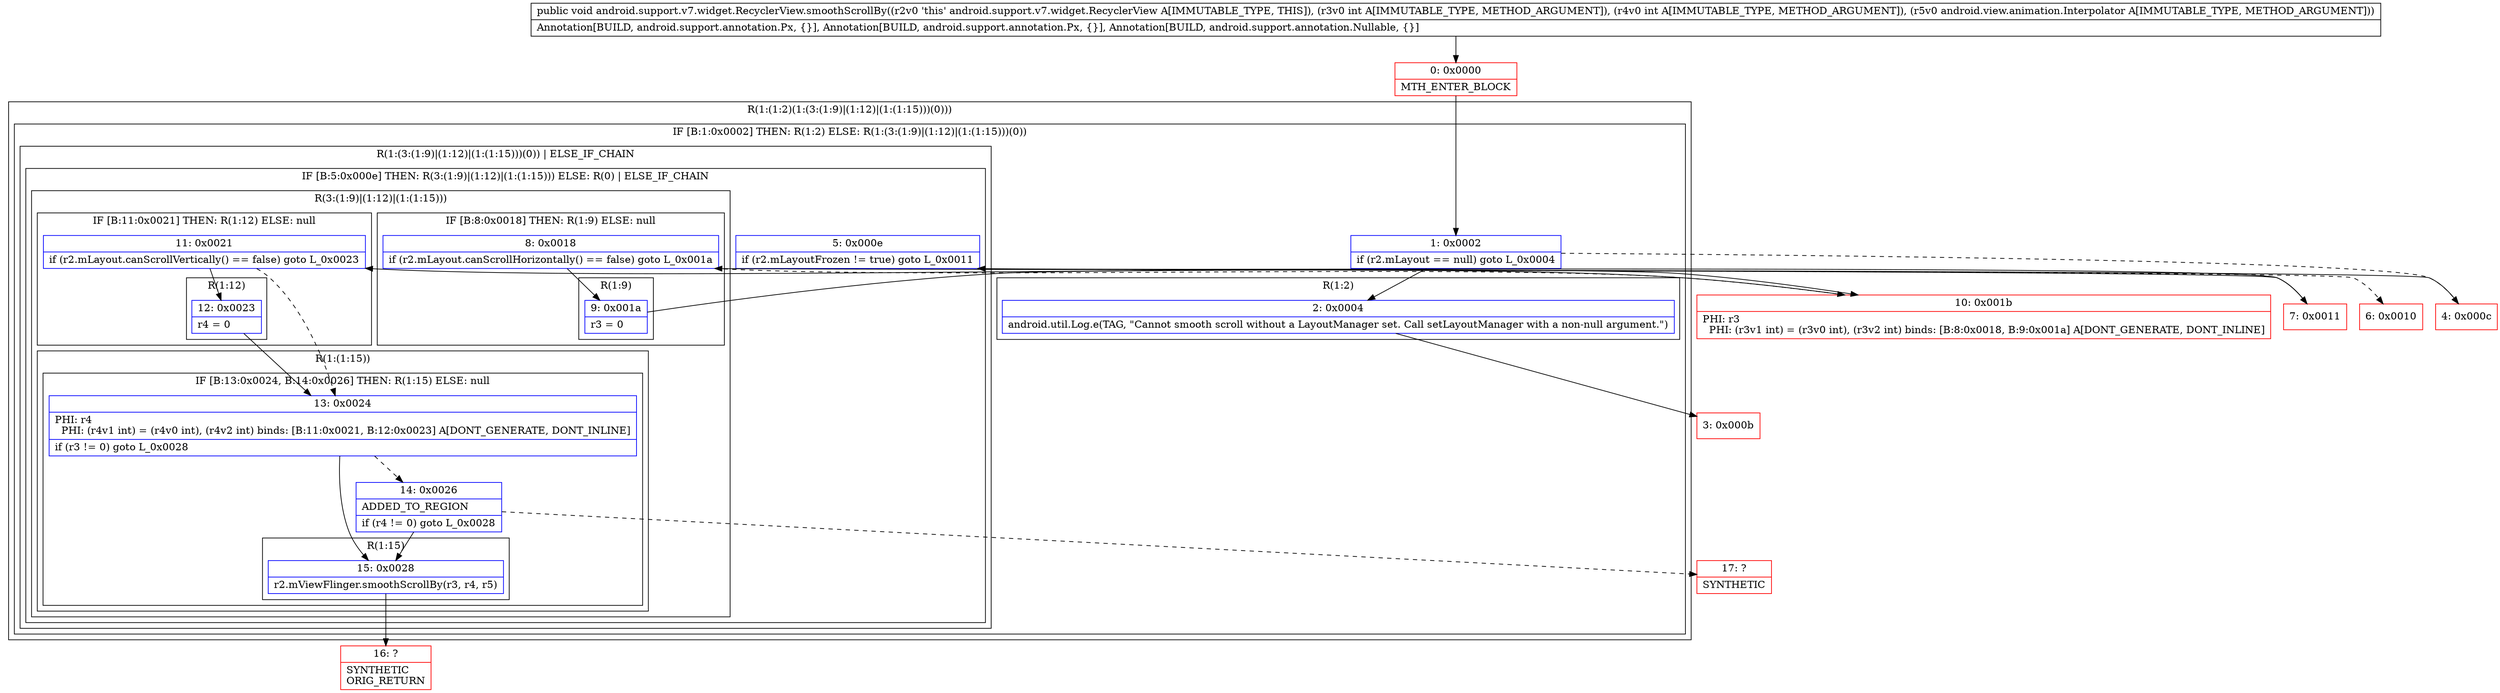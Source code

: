 digraph "CFG forandroid.support.v7.widget.RecyclerView.smoothScrollBy(IILandroid\/view\/animation\/Interpolator;)V" {
subgraph cluster_Region_212763527 {
label = "R(1:(1:2)(1:(3:(1:9)|(1:12)|(1:(1:15)))(0)))";
node [shape=record,color=blue];
subgraph cluster_IfRegion_2027838622 {
label = "IF [B:1:0x0002] THEN: R(1:2) ELSE: R(1:(3:(1:9)|(1:12)|(1:(1:15)))(0))";
node [shape=record,color=blue];
Node_1 [shape=record,label="{1\:\ 0x0002|if (r2.mLayout == null) goto L_0x0004\l}"];
subgraph cluster_Region_1678487562 {
label = "R(1:2)";
node [shape=record,color=blue];
Node_2 [shape=record,label="{2\:\ 0x0004|android.util.Log.e(TAG, \"Cannot smooth scroll without a LayoutManager set. Call setLayoutManager with a non\-null argument.\")\l}"];
}
subgraph cluster_Region_170012401 {
label = "R(1:(3:(1:9)|(1:12)|(1:(1:15)))(0)) | ELSE_IF_CHAIN\l";
node [shape=record,color=blue];
subgraph cluster_IfRegion_1919428233 {
label = "IF [B:5:0x000e] THEN: R(3:(1:9)|(1:12)|(1:(1:15))) ELSE: R(0) | ELSE_IF_CHAIN\l";
node [shape=record,color=blue];
Node_5 [shape=record,label="{5\:\ 0x000e|if (r2.mLayoutFrozen != true) goto L_0x0011\l}"];
subgraph cluster_Region_2019077878 {
label = "R(3:(1:9)|(1:12)|(1:(1:15)))";
node [shape=record,color=blue];
subgraph cluster_IfRegion_1097521687 {
label = "IF [B:8:0x0018] THEN: R(1:9) ELSE: null";
node [shape=record,color=blue];
Node_8 [shape=record,label="{8\:\ 0x0018|if (r2.mLayout.canScrollHorizontally() == false) goto L_0x001a\l}"];
subgraph cluster_Region_1512317293 {
label = "R(1:9)";
node [shape=record,color=blue];
Node_9 [shape=record,label="{9\:\ 0x001a|r3 = 0\l}"];
}
}
subgraph cluster_IfRegion_1774917838 {
label = "IF [B:11:0x0021] THEN: R(1:12) ELSE: null";
node [shape=record,color=blue];
Node_11 [shape=record,label="{11\:\ 0x0021|if (r2.mLayout.canScrollVertically() == false) goto L_0x0023\l}"];
subgraph cluster_Region_1423520799 {
label = "R(1:12)";
node [shape=record,color=blue];
Node_12 [shape=record,label="{12\:\ 0x0023|r4 = 0\l}"];
}
}
subgraph cluster_Region_1131738865 {
label = "R(1:(1:15))";
node [shape=record,color=blue];
subgraph cluster_IfRegion_941656251 {
label = "IF [B:13:0x0024, B:14:0x0026] THEN: R(1:15) ELSE: null";
node [shape=record,color=blue];
Node_13 [shape=record,label="{13\:\ 0x0024|PHI: r4 \l  PHI: (r4v1 int) = (r4v0 int), (r4v2 int) binds: [B:11:0x0021, B:12:0x0023] A[DONT_GENERATE, DONT_INLINE]\l|if (r3 != 0) goto L_0x0028\l}"];
Node_14 [shape=record,label="{14\:\ 0x0026|ADDED_TO_REGION\l|if (r4 != 0) goto L_0x0028\l}"];
subgraph cluster_Region_161282585 {
label = "R(1:15)";
node [shape=record,color=blue];
Node_15 [shape=record,label="{15\:\ 0x0028|r2.mViewFlinger.smoothScrollBy(r3, r4, r5)\l}"];
}
}
}
}
subgraph cluster_Region_351817465 {
label = "R(0)";
node [shape=record,color=blue];
}
}
}
}
}
Node_0 [shape=record,color=red,label="{0\:\ 0x0000|MTH_ENTER_BLOCK\l}"];
Node_3 [shape=record,color=red,label="{3\:\ 0x000b}"];
Node_4 [shape=record,color=red,label="{4\:\ 0x000c}"];
Node_6 [shape=record,color=red,label="{6\:\ 0x0010}"];
Node_7 [shape=record,color=red,label="{7\:\ 0x0011}"];
Node_10 [shape=record,color=red,label="{10\:\ 0x001b|PHI: r3 \l  PHI: (r3v1 int) = (r3v0 int), (r3v2 int) binds: [B:8:0x0018, B:9:0x001a] A[DONT_GENERATE, DONT_INLINE]\l}"];
Node_16 [shape=record,color=red,label="{16\:\ ?|SYNTHETIC\lORIG_RETURN\l}"];
Node_17 [shape=record,color=red,label="{17\:\ ?|SYNTHETIC\l}"];
MethodNode[shape=record,label="{public void android.support.v7.widget.RecyclerView.smoothScrollBy((r2v0 'this' android.support.v7.widget.RecyclerView A[IMMUTABLE_TYPE, THIS]), (r3v0 int A[IMMUTABLE_TYPE, METHOD_ARGUMENT]), (r4v0 int A[IMMUTABLE_TYPE, METHOD_ARGUMENT]), (r5v0 android.view.animation.Interpolator A[IMMUTABLE_TYPE, METHOD_ARGUMENT]))  | Annotation[BUILD, android.support.annotation.Px, \{\}], Annotation[BUILD, android.support.annotation.Px, \{\}], Annotation[BUILD, android.support.annotation.Nullable, \{\}]\l}"];
MethodNode -> Node_0;
Node_1 -> Node_2;
Node_1 -> Node_4[style=dashed];
Node_2 -> Node_3;
Node_5 -> Node_6[style=dashed];
Node_5 -> Node_7;
Node_8 -> Node_9;
Node_8 -> Node_10[style=dashed];
Node_9 -> Node_10;
Node_11 -> Node_12;
Node_11 -> Node_13[style=dashed];
Node_12 -> Node_13;
Node_13 -> Node_14[style=dashed];
Node_13 -> Node_15;
Node_14 -> Node_15;
Node_14 -> Node_17[style=dashed];
Node_15 -> Node_16;
Node_0 -> Node_1;
Node_4 -> Node_5;
Node_7 -> Node_8;
Node_10 -> Node_11;
}

